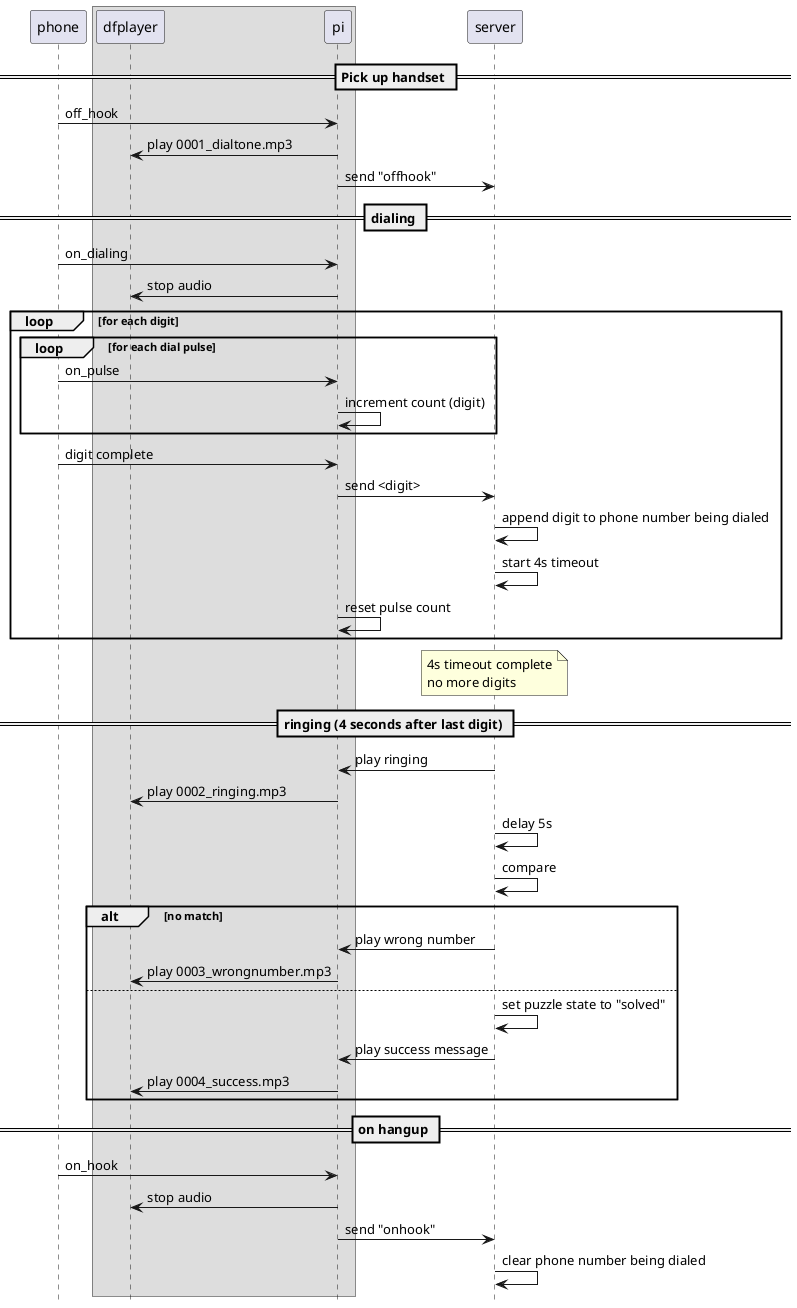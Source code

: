 @startuml 
participant phone as phone
box
participant dfplayer as df
participant pi as client
end box 
participant server as server

== Pick up handset ==
phone -> client: off_hook
client -> df: play 0001_dialtone.mp3
client -> server: send "offhook"
== dialing ==
phone -> client: on_dialing
client -> df: stop audio
loop for each digit
    loop for each dial pulse
        phone -> client: on_pulse
        client -> client: increment count (digit)
    end 
    phone -> client: digit complete
    client -> server: send <digit>
    server -> server: append digit to phone number being dialed
    server -> server: start 4s timeout
    client -> client: reset pulse count
end
note over server: 4s timeout complete\nno more digits

== ringing (4 seconds after last digit) ==
server -> client: play ringing
client -> df: play 0002_ringing.mp3
server -> server: delay 5s
server -> server: compare
alt no match
  server -> client: play wrong number
  client -> df: play 0003_wrongnumber.mp3
else 
  server -> server: set puzzle state to "solved"
  server -> client: play success message
  client -> df: play 0004_success.mp3

end

== on hangup ==
phone -> client: on_hook
client -> df: stop audio
client -> server: send "onhook"
server -> server: clear phone number being dialed

hide footbox
@enduml